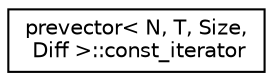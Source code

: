 digraph "Graphical Class Hierarchy"
{
  edge [fontname="Helvetica",fontsize="10",labelfontname="Helvetica",labelfontsize="10"];
  node [fontname="Helvetica",fontsize="10",shape=record];
  rankdir="LR";
  Node0 [label="prevector\< N, T, Size,\l Diff \>::const_iterator",height=0.2,width=0.4,color="black", fillcolor="white", style="filled",URL="$d9/d48/classprevector_1_1const__iterator.html"];
}
